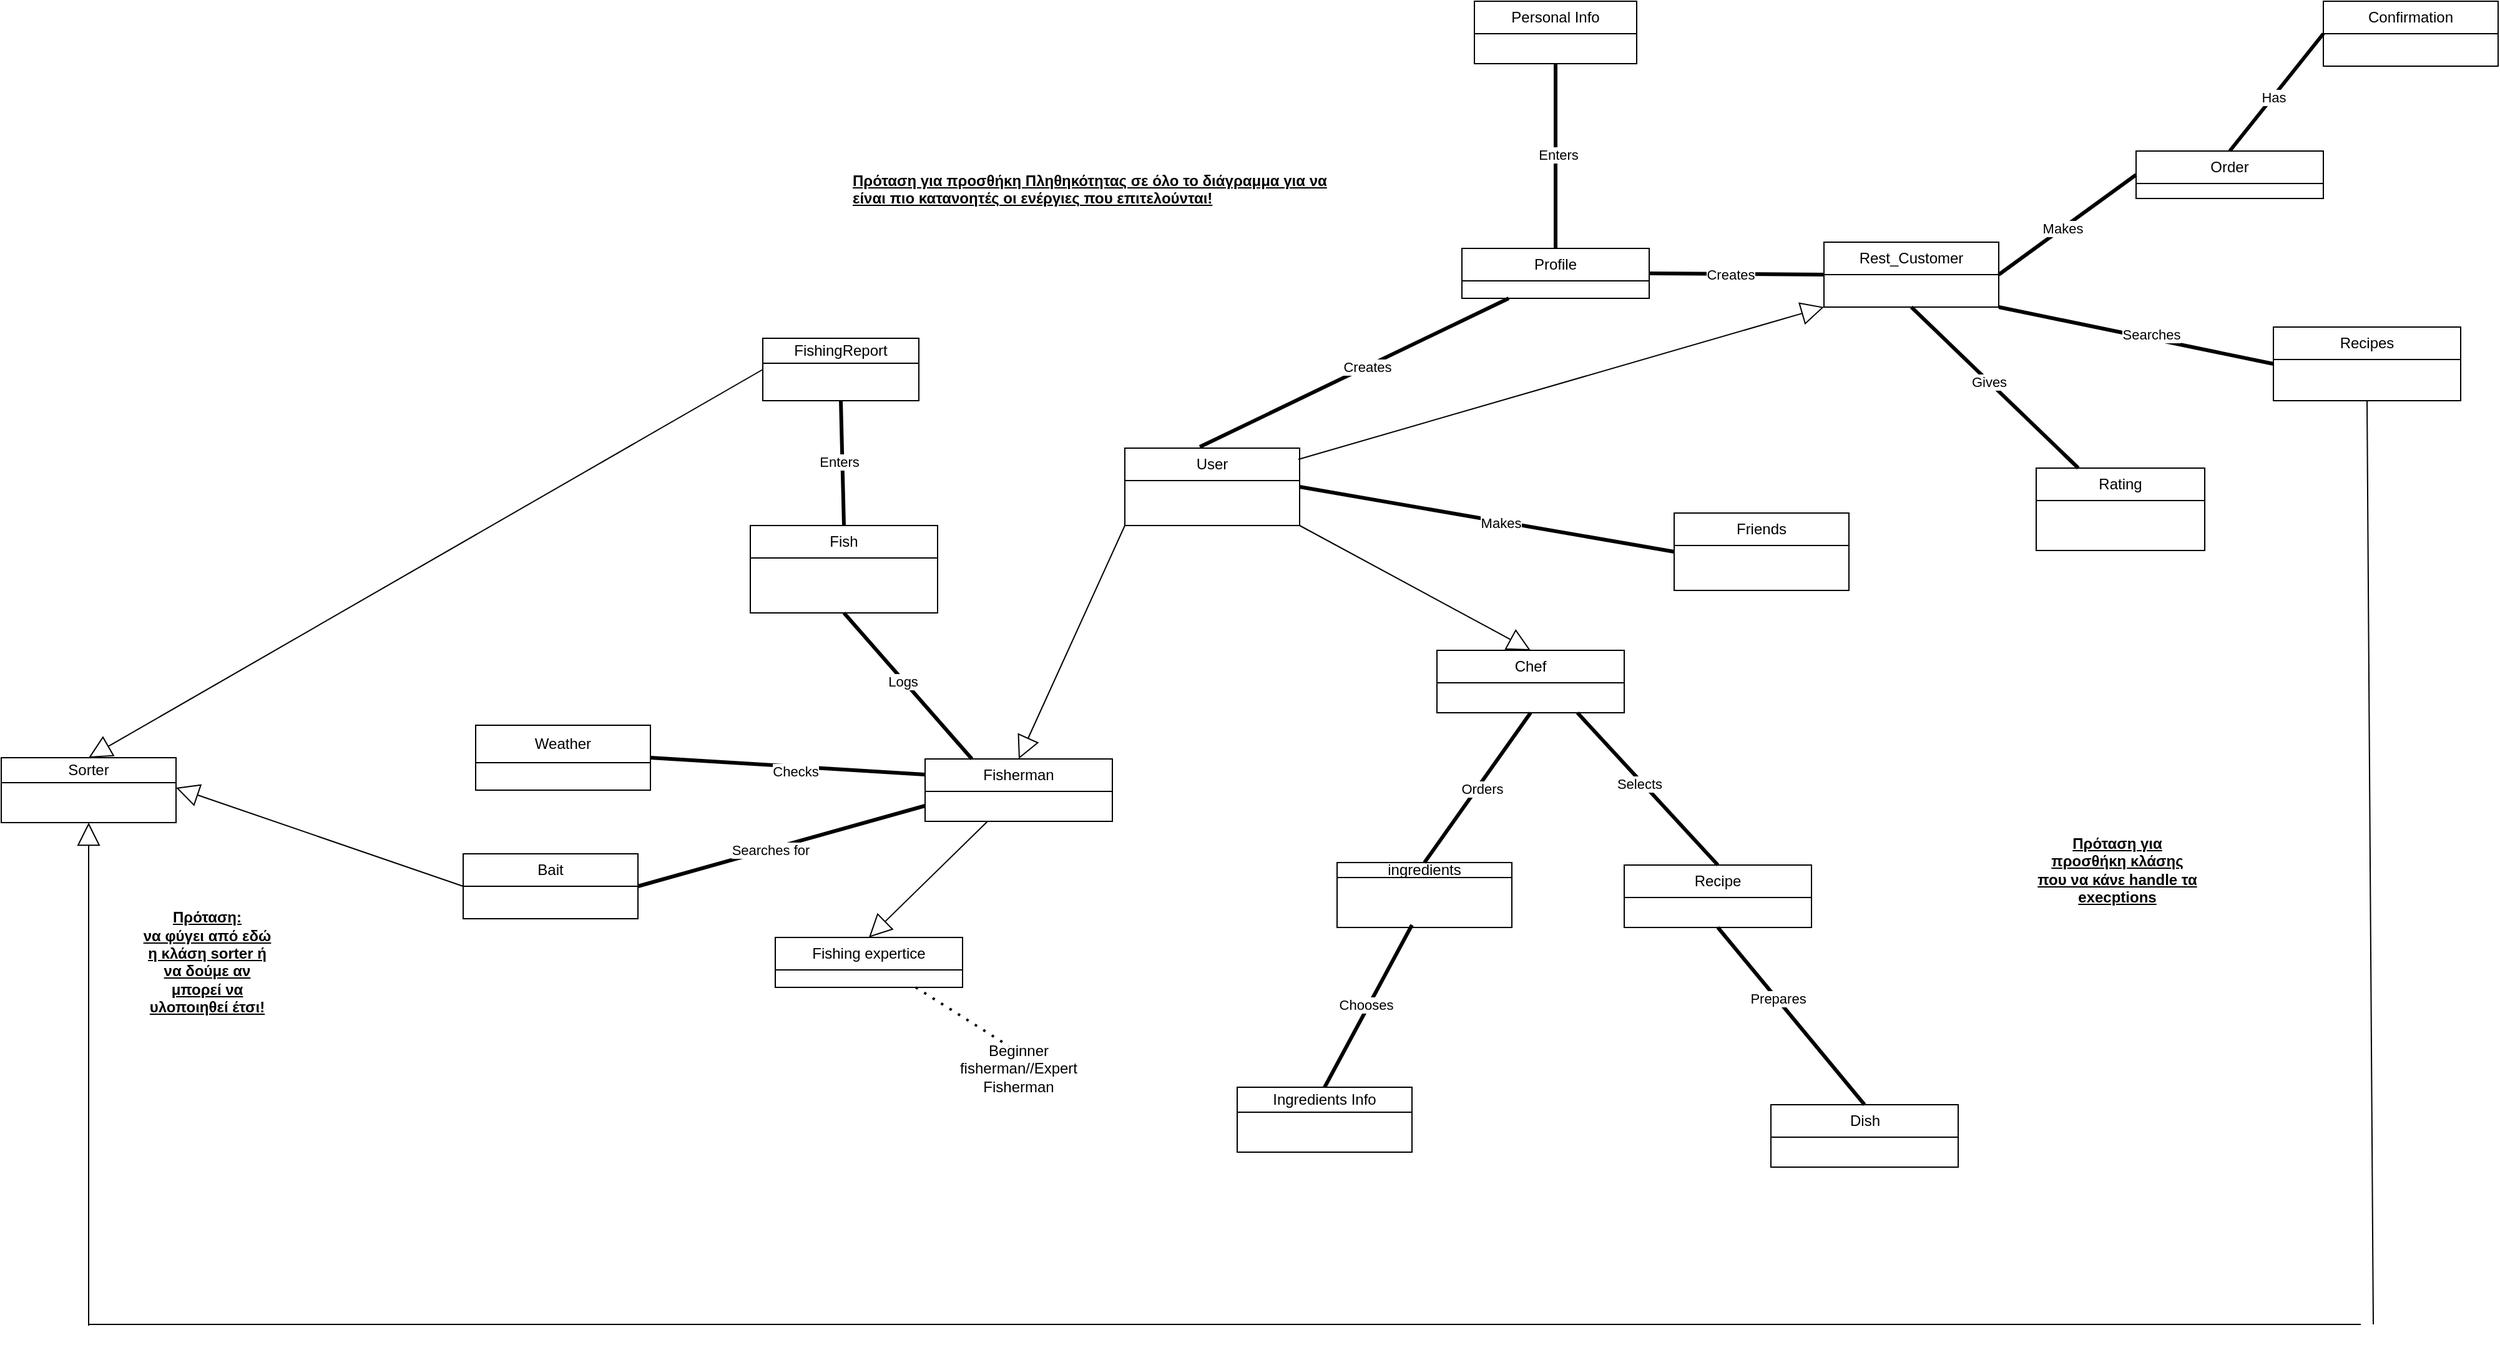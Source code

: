 <mxfile version="26.3.0">
  <diagram name="Page-1" id="0783ab3e-0a74-02c8-0abd-f7b4e66b4bec">
    <mxGraphModel dx="2645" dy="784" grid="1" gridSize="10" guides="1" tooltips="1" connect="1" arrows="1" fold="1" page="1" pageScale="1" pageWidth="850" pageHeight="1100" background="none" math="0" shadow="0">
      <root>
        <mxCell id="0" />
        <mxCell id="1" parent="0" />
        <mxCell id="9kzETTMTDvsTJWJQEYAj-15" value="User" style="swimlane;fontStyle=0;childLayout=stackLayout;horizontal=1;startSize=26;fillColor=none;horizontalStack=0;resizeParent=1;resizeParentMax=0;resizeLast=0;collapsible=1;marginBottom=0;whiteSpace=wrap;html=1;" parent="1" vertex="1">
          <mxGeometry x="-270" y="508" width="140" height="62" as="geometry">
            <mxRectangle x="350" y="460" width="100" height="30" as="alternateBounds" />
          </mxGeometry>
        </mxCell>
        <mxCell id="9kzETTMTDvsTJWJQEYAj-19" value="Profile" style="swimlane;fontStyle=0;childLayout=stackLayout;horizontal=1;startSize=26;fillColor=none;horizontalStack=0;resizeParent=1;resizeParentMax=0;resizeLast=0;collapsible=1;marginBottom=0;whiteSpace=wrap;html=1;" parent="1" vertex="1">
          <mxGeometry y="348" width="150" height="40" as="geometry">
            <mxRectangle x="580" y="461" width="70" height="30" as="alternateBounds" />
          </mxGeometry>
        </mxCell>
        <mxCell id="9kzETTMTDvsTJWJQEYAj-29" value="Rest_Customer" style="swimlane;fontStyle=0;childLayout=stackLayout;horizontal=1;startSize=26;fillColor=none;horizontalStack=0;resizeParent=1;resizeParentMax=0;resizeLast=0;collapsible=1;marginBottom=0;whiteSpace=wrap;html=1;" parent="1" vertex="1">
          <mxGeometry x="290" y="343" width="140" height="52" as="geometry">
            <mxRectangle x="350" y="460" width="100" height="30" as="alternateBounds" />
          </mxGeometry>
        </mxCell>
        <mxCell id="9kzETTMTDvsTJWJQEYAj-43" value="Bait" style="swimlane;fontStyle=0;childLayout=stackLayout;horizontal=1;startSize=26;fillColor=none;horizontalStack=0;resizeParent=1;resizeParentMax=0;resizeLast=0;collapsible=1;marginBottom=0;whiteSpace=wrap;html=1;" parent="1" vertex="1">
          <mxGeometry x="-800" y="833" width="140" height="52" as="geometry">
            <mxRectangle x="350" y="460" width="100" height="30" as="alternateBounds" />
          </mxGeometry>
        </mxCell>
        <mxCell id="9kzETTMTDvsTJWJQEYAj-50" value="ingredients" style="swimlane;fontStyle=0;childLayout=stackLayout;horizontal=1;startSize=12;fillColor=none;horizontalStack=0;resizeParent=1;resizeParentMax=0;resizeLast=0;collapsible=1;marginBottom=0;whiteSpace=wrap;html=1;" parent="1" vertex="1">
          <mxGeometry x="-100" y="840" width="140" height="52" as="geometry">
            <mxRectangle x="350" y="460" width="100" height="30" as="alternateBounds" />
          </mxGeometry>
        </mxCell>
        <mxCell id="9kzETTMTDvsTJWJQEYAj-67" value="Fish" style="swimlane;fontStyle=0;childLayout=stackLayout;horizontal=1;startSize=26;fillColor=none;horizontalStack=0;resizeParent=1;resizeParentMax=0;resizeLast=0;collapsible=1;marginBottom=0;whiteSpace=wrap;html=1;" parent="1" vertex="1">
          <mxGeometry x="-570" y="570" width="150" height="70" as="geometry">
            <mxRectangle x="580" y="461" width="70" height="30" as="alternateBounds" />
          </mxGeometry>
        </mxCell>
        <mxCell id="9kzETTMTDvsTJWJQEYAj-69" value="&lt;div&gt;Order&lt;/div&gt;" style="swimlane;fontStyle=0;childLayout=stackLayout;horizontal=1;startSize=26;fillColor=none;horizontalStack=0;resizeParent=1;resizeParentMax=0;resizeLast=0;collapsible=1;marginBottom=0;whiteSpace=wrap;html=1;" parent="1" vertex="1">
          <mxGeometry x="540" y="270" width="150" height="38" as="geometry">
            <mxRectangle x="580" y="461" width="70" height="30" as="alternateBounds" />
          </mxGeometry>
        </mxCell>
        <mxCell id="9kzETTMTDvsTJWJQEYAj-88" value="Weather" style="swimlane;fontStyle=0;childLayout=stackLayout;horizontal=1;startSize=30;fillColor=none;horizontalStack=0;resizeParent=1;resizeParentMax=0;resizeLast=0;collapsible=1;marginBottom=0;whiteSpace=wrap;html=1;" parent="1" vertex="1">
          <mxGeometry x="-790" y="730" width="140" height="52" as="geometry">
            <mxRectangle x="350" y="460" width="100" height="30" as="alternateBounds" />
          </mxGeometry>
        </mxCell>
        <mxCell id="9kzETTMTDvsTJWJQEYAj-95" value="Rating" style="swimlane;fontStyle=0;childLayout=stackLayout;horizontal=1;startSize=26;fillColor=none;horizontalStack=0;resizeParent=1;resizeParentMax=0;resizeLast=0;collapsible=1;marginBottom=0;whiteSpace=wrap;html=1;" parent="1" vertex="1">
          <mxGeometry x="460" y="524" width="135" height="66" as="geometry">
            <mxRectangle x="580" y="461" width="70" height="30" as="alternateBounds" />
          </mxGeometry>
        </mxCell>
        <mxCell id="cK02aoGFD56z1Gf120GQ-123" value="Fisherman" style="swimlane;fontStyle=0;childLayout=stackLayout;horizontal=1;startSize=26;fillColor=none;horizontalStack=0;resizeParent=1;resizeParentMax=0;resizeLast=0;collapsible=1;marginBottom=0;whiteSpace=wrap;html=1;" parent="1" vertex="1">
          <mxGeometry x="-430" y="757" width="150" height="50" as="geometry">
            <mxRectangle x="580" y="461" width="70" height="30" as="alternateBounds" />
          </mxGeometry>
        </mxCell>
        <mxCell id="cK02aoGFD56z1Gf120GQ-124" value="Chef" style="swimlane;fontStyle=0;childLayout=stackLayout;horizontal=1;startSize=26;fillColor=none;horizontalStack=0;resizeParent=1;resizeParentMax=0;resizeLast=0;collapsible=1;marginBottom=0;whiteSpace=wrap;html=1;" parent="1" vertex="1">
          <mxGeometry x="-20" y="670" width="150" height="50" as="geometry">
            <mxRectangle x="580" y="461" width="70" height="30" as="alternateBounds" />
          </mxGeometry>
        </mxCell>
        <mxCell id="cK02aoGFD56z1Gf120GQ-125" value="Fishing expertice" style="swimlane;fontStyle=0;childLayout=stackLayout;horizontal=1;startSize=26;fillColor=none;horizontalStack=0;resizeParent=1;resizeParentMax=0;resizeLast=0;collapsible=1;marginBottom=0;whiteSpace=wrap;html=1;" parent="1" vertex="1">
          <mxGeometry x="-550" y="900" width="150" height="40" as="geometry">
            <mxRectangle x="580" y="461" width="70" height="30" as="alternateBounds" />
          </mxGeometry>
        </mxCell>
        <mxCell id="cK02aoGFD56z1Gf120GQ-137" value="" style="endArrow=none;startArrow=none;endFill=0;startFill=0;endSize=8;html=1;verticalAlign=bottom;labelBackgroundColor=none;strokeWidth=3;rounded=0;entryX=0;entryY=0.25;entryDx=0;entryDy=0;exitX=1;exitY=0.5;exitDx=0;exitDy=0;" parent="1" source="9kzETTMTDvsTJWJQEYAj-88" target="cK02aoGFD56z1Gf120GQ-123" edge="1">
          <mxGeometry width="160" relative="1" as="geometry">
            <mxPoint x="-460" y="572" as="sourcePoint" />
            <mxPoint x="-300" y="572" as="targetPoint" />
          </mxGeometry>
        </mxCell>
        <mxCell id="cK02aoGFD56z1Gf120GQ-138" value="Checks" style="edgeLabel;html=1;align=center;verticalAlign=middle;resizable=0;points=[];" parent="cK02aoGFD56z1Gf120GQ-137" vertex="1" connectable="0">
          <mxGeometry x="0.052" y="-5" relative="1" as="geometry">
            <mxPoint y="-1" as="offset" />
          </mxGeometry>
        </mxCell>
        <mxCell id="cK02aoGFD56z1Gf120GQ-141" value="" style="endArrow=none;startArrow=none;endFill=0;startFill=0;endSize=8;html=1;verticalAlign=bottom;labelBackgroundColor=none;strokeWidth=3;rounded=0;entryX=0;entryY=0.75;entryDx=0;entryDy=0;exitX=1;exitY=0.5;exitDx=0;exitDy=0;" parent="1" source="9kzETTMTDvsTJWJQEYAj-43" target="cK02aoGFD56z1Gf120GQ-123" edge="1">
          <mxGeometry width="160" relative="1" as="geometry">
            <mxPoint x="-400" y="660" as="sourcePoint" />
            <mxPoint x="-215" y="850" as="targetPoint" />
          </mxGeometry>
        </mxCell>
        <mxCell id="cK02aoGFD56z1Gf120GQ-143" value="Searches for" style="edgeLabel;html=1;align=center;verticalAlign=middle;resizable=0;points=[];" parent="cK02aoGFD56z1Gf120GQ-141" vertex="1" connectable="0">
          <mxGeometry x="-0.081" relative="1" as="geometry">
            <mxPoint as="offset" />
          </mxGeometry>
        </mxCell>
        <mxCell id="mQlcEHzgQ4prbf6QyxQu-33" value="" style="endArrow=block;endSize=16;endFill=0;html=1;rounded=0;exitX=0;exitY=1;exitDx=0;exitDy=0;entryX=0.5;entryY=0;entryDx=0;entryDy=0;" parent="1" source="9kzETTMTDvsTJWJQEYAj-15" target="cK02aoGFD56z1Gf120GQ-123" edge="1">
          <mxGeometry width="160" relative="1" as="geometry">
            <mxPoint x="10" y="490" as="sourcePoint" />
            <mxPoint x="75" y="500" as="targetPoint" />
          </mxGeometry>
        </mxCell>
        <mxCell id="cK02aoGFD56z1Gf120GQ-151" value="" style="endArrow=none;startArrow=none;endFill=0;startFill=0;endSize=8;html=1;verticalAlign=bottom;labelBackgroundColor=none;strokeWidth=3;rounded=0;entryX=0.25;entryY=0;entryDx=0;entryDy=0;exitX=0.5;exitY=1;exitDx=0;exitDy=0;" parent="1" source="9kzETTMTDvsTJWJQEYAj-67" target="cK02aoGFD56z1Gf120GQ-123" edge="1">
          <mxGeometry width="160" relative="1" as="geometry">
            <mxPoint x="-370" y="350" as="sourcePoint" />
            <mxPoint x="-140" y="488" as="targetPoint" />
          </mxGeometry>
        </mxCell>
        <mxCell id="cK02aoGFD56z1Gf120GQ-155" value="Logs" style="edgeLabel;html=1;align=center;verticalAlign=middle;resizable=0;points=[];" parent="cK02aoGFD56z1Gf120GQ-151" vertex="1" connectable="0">
          <mxGeometry x="-0.082" y="-1" relative="1" as="geometry">
            <mxPoint as="offset" />
          </mxGeometry>
        </mxCell>
        <mxCell id="cK02aoGFD56z1Gf120GQ-157" value="" style="endArrow=none;startArrow=none;endFill=0;startFill=0;endSize=8;html=1;verticalAlign=bottom;labelBackgroundColor=none;strokeWidth=3;rounded=0;entryX=0.5;entryY=1;entryDx=0;entryDy=0;exitX=0.5;exitY=0;exitDx=0;exitDy=0;" parent="1" source="9kzETTMTDvsTJWJQEYAj-50" target="cK02aoGFD56z1Gf120GQ-124" edge="1">
          <mxGeometry width="160" relative="1" as="geometry">
            <mxPoint x="480" y="300" as="sourcePoint" />
            <mxPoint x="710" y="438" as="targetPoint" />
          </mxGeometry>
        </mxCell>
        <mxCell id="cK02aoGFD56z1Gf120GQ-177" value="Orders" style="edgeLabel;html=1;align=center;verticalAlign=middle;resizable=0;points=[];" parent="cK02aoGFD56z1Gf120GQ-157" vertex="1" connectable="0">
          <mxGeometry x="0.018" y="-3" relative="1" as="geometry">
            <mxPoint as="offset" />
          </mxGeometry>
        </mxCell>
        <mxCell id="cK02aoGFD56z1Gf120GQ-167" value="" style="endArrow=block;endSize=16;endFill=0;html=1;rounded=0;exitX=1;exitY=1;exitDx=0;exitDy=0;entryX=0.5;entryY=0;entryDx=0;entryDy=0;" parent="1" source="9kzETTMTDvsTJWJQEYAj-15" target="cK02aoGFD56z1Gf120GQ-124" edge="1">
          <mxGeometry width="160" relative="1" as="geometry">
            <mxPoint x="260" y="378" as="sourcePoint" />
            <mxPoint x="260" y="500" as="targetPoint" />
          </mxGeometry>
        </mxCell>
        <mxCell id="GBRJXe8QP-XChiDNGdr2-5" value="" style="endArrow=none;startArrow=none;endFill=0;startFill=0;endSize=8;html=1;verticalAlign=bottom;labelBackgroundColor=none;strokeWidth=3;rounded=0;entryX=0.25;entryY=0;entryDx=0;entryDy=0;exitX=0.5;exitY=1;exitDx=0;exitDy=0;" parent="1" source="9kzETTMTDvsTJWJQEYAj-29" target="9kzETTMTDvsTJWJQEYAj-95" edge="1">
          <mxGeometry width="160" relative="1" as="geometry">
            <mxPoint x="150" y="629" as="sourcePoint" />
            <mxPoint x="445" y="642" as="targetPoint" />
          </mxGeometry>
        </mxCell>
        <mxCell id="GBRJXe8QP-XChiDNGdr2-6" value="Gives" style="edgeLabel;html=1;align=center;verticalAlign=middle;resizable=0;points=[];" parent="GBRJXe8QP-XChiDNGdr2-5" connectable="0" vertex="1">
          <mxGeometry x="-0.081" relative="1" as="geometry">
            <mxPoint as="offset" />
          </mxGeometry>
        </mxCell>
        <mxCell id="GBRJXe8QP-XChiDNGdr2-9" value="" style="endArrow=none;startArrow=none;endFill=0;startFill=0;endSize=8;html=1;verticalAlign=bottom;labelBackgroundColor=none;strokeWidth=3;rounded=0;exitX=0.25;exitY=1;exitDx=0;exitDy=0;entryX=0.429;entryY=-0.016;entryDx=0;entryDy=0;entryPerimeter=0;" parent="1" source="9kzETTMTDvsTJWJQEYAj-19" target="9kzETTMTDvsTJWJQEYAj-15" edge="1">
          <mxGeometry width="160" relative="1" as="geometry">
            <mxPoint x="201" y="320" as="sourcePoint" />
            <mxPoint x="-120" y="440" as="targetPoint" />
          </mxGeometry>
        </mxCell>
        <mxCell id="GBRJXe8QP-XChiDNGdr2-10" value="Creates" style="edgeLabel;html=1;align=center;verticalAlign=middle;resizable=0;points=[];" parent="GBRJXe8QP-XChiDNGdr2-9" connectable="0" vertex="1">
          <mxGeometry x="-0.081" relative="1" as="geometry">
            <mxPoint as="offset" />
          </mxGeometry>
        </mxCell>
        <mxCell id="GBRJXe8QP-XChiDNGdr2-11" value="" style="endArrow=none;startArrow=none;endFill=0;startFill=0;endSize=8;html=1;verticalAlign=bottom;labelBackgroundColor=none;strokeWidth=3;rounded=0;entryX=0;entryY=0.5;entryDx=0;entryDy=0;exitX=1;exitY=0.5;exitDx=0;exitDy=0;" parent="1" source="9kzETTMTDvsTJWJQEYAj-19" target="9kzETTMTDvsTJWJQEYAj-29" edge="1">
          <mxGeometry width="160" relative="1" as="geometry">
            <mxPoint x="140" y="318" as="sourcePoint" />
            <mxPoint x="120" y="350" as="targetPoint" />
          </mxGeometry>
        </mxCell>
        <mxCell id="GBRJXe8QP-XChiDNGdr2-12" value="Creates" style="edgeLabel;html=1;align=center;verticalAlign=middle;resizable=0;points=[];" parent="GBRJXe8QP-XChiDNGdr2-11" connectable="0" vertex="1">
          <mxGeometry x="-0.081" relative="1" as="geometry">
            <mxPoint as="offset" />
          </mxGeometry>
        </mxCell>
        <mxCell id="GBRJXe8QP-XChiDNGdr2-14" value="" style="endArrow=none;startArrow=none;endFill=0;startFill=0;endSize=8;html=1;verticalAlign=bottom;labelBackgroundColor=none;strokeWidth=3;rounded=0;exitX=1;exitY=0.5;exitDx=0;exitDy=0;entryX=0;entryY=0.5;entryDx=0;entryDy=0;" parent="1" source="9kzETTMTDvsTJWJQEYAj-29" target="9kzETTMTDvsTJWJQEYAj-69" edge="1">
          <mxGeometry width="160" relative="1" as="geometry">
            <mxPoint x="340" y="402" as="sourcePoint" />
            <mxPoint x="460" y="410" as="targetPoint" />
          </mxGeometry>
        </mxCell>
        <mxCell id="GBRJXe8QP-XChiDNGdr2-15" value="Makes" style="edgeLabel;html=1;align=center;verticalAlign=middle;resizable=0;points=[];" parent="GBRJXe8QP-XChiDNGdr2-14" connectable="0" vertex="1">
          <mxGeometry x="-0.081" relative="1" as="geometry">
            <mxPoint as="offset" />
          </mxGeometry>
        </mxCell>
        <mxCell id="GBRJXe8QP-XChiDNGdr2-16" value="Confirmation" style="swimlane;fontStyle=0;childLayout=stackLayout;horizontal=1;startSize=26;fillColor=none;horizontalStack=0;resizeParent=1;resizeParentMax=0;resizeLast=0;collapsible=1;marginBottom=0;whiteSpace=wrap;html=1;" parent="1" vertex="1">
          <mxGeometry x="690" y="150" width="140" height="52" as="geometry">
            <mxRectangle x="350" y="460" width="100" height="30" as="alternateBounds" />
          </mxGeometry>
        </mxCell>
        <mxCell id="GBRJXe8QP-XChiDNGdr2-17" value="" style="endArrow=none;startArrow=none;endFill=0;startFill=0;endSize=8;html=1;verticalAlign=bottom;labelBackgroundColor=none;strokeWidth=3;rounded=0;exitX=0.5;exitY=0;exitDx=0;exitDy=0;entryX=0;entryY=0.5;entryDx=0;entryDy=0;" parent="1" source="9kzETTMTDvsTJWJQEYAj-69" target="GBRJXe8QP-XChiDNGdr2-16" edge="1">
          <mxGeometry width="160" relative="1" as="geometry">
            <mxPoint x="410" y="402" as="sourcePoint" />
            <mxPoint x="435" y="472" as="targetPoint" />
          </mxGeometry>
        </mxCell>
        <mxCell id="GBRJXe8QP-XChiDNGdr2-18" value="Has" style="edgeLabel;html=1;align=center;verticalAlign=middle;resizable=0;points=[];" parent="GBRJXe8QP-XChiDNGdr2-17" connectable="0" vertex="1">
          <mxGeometry x="-0.081" relative="1" as="geometry">
            <mxPoint as="offset" />
          </mxGeometry>
        </mxCell>
        <mxCell id="cK02aoGFD56z1Gf120GQ-181" value="" style="endArrow=none;startArrow=none;endFill=0;startFill=0;endSize=8;html=1;verticalAlign=bottom;labelBackgroundColor=none;strokeWidth=3;rounded=0;exitX=0.5;exitY=0;exitDx=0;exitDy=0;" parent="1" source="cK02aoGFD56z1Gf120GQ-183" edge="1">
          <mxGeometry width="160" relative="1" as="geometry">
            <mxPoint x="280" y="1000" as="sourcePoint" />
            <mxPoint x="-40" y="890" as="targetPoint" />
          </mxGeometry>
        </mxCell>
        <mxCell id="cK02aoGFD56z1Gf120GQ-184" value="Chooses" style="edgeLabel;html=1;align=center;verticalAlign=middle;resizable=0;points=[];" parent="cK02aoGFD56z1Gf120GQ-181" vertex="1" connectable="0">
          <mxGeometry x="0.004" y="3" relative="1" as="geometry">
            <mxPoint as="offset" />
          </mxGeometry>
        </mxCell>
        <mxCell id="cK02aoGFD56z1Gf120GQ-183" value="Ingredients Info" style="swimlane;fontStyle=0;childLayout=stackLayout;horizontal=1;startSize=20;fillColor=none;horizontalStack=0;resizeParent=1;resizeParentMax=0;resizeLast=0;collapsible=1;marginBottom=0;whiteSpace=wrap;html=1;" parent="1" vertex="1">
          <mxGeometry x="-180" y="1020" width="140" height="52" as="geometry">
            <mxRectangle x="350" y="460" width="100" height="30" as="alternateBounds" />
          </mxGeometry>
        </mxCell>
        <mxCell id="cK02aoGFD56z1Gf120GQ-192" value="" style="endArrow=none;startArrow=none;endFill=0;startFill=0;endSize=8;html=1;verticalAlign=bottom;labelBackgroundColor=none;strokeWidth=3;rounded=0;entryX=0.5;entryY=0;entryDx=0;entryDy=0;exitX=0.5;exitY=1;exitDx=0;exitDy=0;" parent="1" source="cK02aoGFD56z1Gf120GQ-196" target="9kzETTMTDvsTJWJQEYAj-67" edge="1">
          <mxGeometry width="160" relative="1" as="geometry">
            <mxPoint x="-380" y="540" as="sourcePoint" />
            <mxPoint x="-312" y="690" as="targetPoint" />
          </mxGeometry>
        </mxCell>
        <mxCell id="cK02aoGFD56z1Gf120GQ-195" value="Enters" style="edgeLabel;html=1;align=center;verticalAlign=middle;resizable=0;points=[];" parent="cK02aoGFD56z1Gf120GQ-192" vertex="1" connectable="0">
          <mxGeometry x="0.003" y="-3" relative="1" as="geometry">
            <mxPoint y="-1" as="offset" />
          </mxGeometry>
        </mxCell>
        <mxCell id="cK02aoGFD56z1Gf120GQ-196" value="FishingReport" style="swimlane;fontStyle=0;childLayout=stackLayout;horizontal=1;startSize=20;fillColor=none;horizontalStack=0;resizeParent=1;resizeParentMax=0;resizeLast=0;collapsible=1;marginBottom=0;whiteSpace=wrap;html=1;" parent="1" vertex="1">
          <mxGeometry x="-560" y="420" width="125" height="50" as="geometry">
            <mxRectangle x="350" y="460" width="100" height="30" as="alternateBounds" />
          </mxGeometry>
        </mxCell>
        <mxCell id="cK02aoGFD56z1Gf120GQ-208" value="Recipe" style="swimlane;fontStyle=0;childLayout=stackLayout;horizontal=1;startSize=26;fillColor=none;horizontalStack=0;resizeParent=1;resizeParentMax=0;resizeLast=0;collapsible=1;marginBottom=0;whiteSpace=wrap;html=1;" parent="1" vertex="1">
          <mxGeometry x="130" y="842" width="150" height="50" as="geometry">
            <mxRectangle x="580" y="461" width="70" height="30" as="alternateBounds" />
          </mxGeometry>
        </mxCell>
        <mxCell id="cK02aoGFD56z1Gf120GQ-211" value="" style="endArrow=none;startArrow=none;endFill=0;startFill=0;endSize=8;html=1;verticalAlign=bottom;labelBackgroundColor=none;strokeWidth=3;rounded=0;entryX=0.75;entryY=1;entryDx=0;entryDy=0;exitX=0.5;exitY=0;exitDx=0;exitDy=0;" parent="1" source="cK02aoGFD56z1Gf120GQ-208" target="cK02aoGFD56z1Gf120GQ-124" edge="1">
          <mxGeometry width="160" relative="1" as="geometry">
            <mxPoint x="450" y="740" as="sourcePoint" />
            <mxPoint x="745" y="594" as="targetPoint" />
          </mxGeometry>
        </mxCell>
        <mxCell id="cK02aoGFD56z1Gf120GQ-213" value="Selects" style="edgeLabel;html=1;align=center;verticalAlign=middle;resizable=0;points=[];" parent="cK02aoGFD56z1Gf120GQ-211" vertex="1" connectable="0">
          <mxGeometry x="0.088" y="2" relative="1" as="geometry">
            <mxPoint as="offset" />
          </mxGeometry>
        </mxCell>
        <mxCell id="cK02aoGFD56z1Gf120GQ-214" value="&lt;div&gt;Dish&lt;/div&gt;" style="swimlane;fontStyle=0;childLayout=stackLayout;horizontal=1;startSize=26;fillColor=none;horizontalStack=0;resizeParent=1;resizeParentMax=0;resizeLast=0;collapsible=1;marginBottom=0;whiteSpace=wrap;html=1;" parent="1" vertex="1">
          <mxGeometry x="247.5" y="1034" width="150" height="50" as="geometry">
            <mxRectangle x="580" y="461" width="70" height="30" as="alternateBounds" />
          </mxGeometry>
        </mxCell>
        <mxCell id="cK02aoGFD56z1Gf120GQ-215" value="" style="endArrow=none;startArrow=none;endFill=0;startFill=0;endSize=8;html=1;verticalAlign=bottom;labelBackgroundColor=none;strokeWidth=3;rounded=0;entryX=0.5;entryY=1;entryDx=0;entryDy=0;exitX=0.5;exitY=0;exitDx=0;exitDy=0;" parent="1" source="cK02aoGFD56z1Gf120GQ-214" target="cK02aoGFD56z1Gf120GQ-208" edge="1">
          <mxGeometry width="160" relative="1" as="geometry">
            <mxPoint x="507.5" y="914" as="sourcePoint" />
            <mxPoint x="210" y="892" as="targetPoint" />
          </mxGeometry>
        </mxCell>
        <mxCell id="cK02aoGFD56z1Gf120GQ-217" value="Prepares" style="edgeLabel;html=1;align=center;verticalAlign=middle;resizable=0;points=[];" parent="cK02aoGFD56z1Gf120GQ-215" vertex="1" connectable="0">
          <mxGeometry x="0.192" y="-1" relative="1" as="geometry">
            <mxPoint as="offset" />
          </mxGeometry>
        </mxCell>
        <mxCell id="cK02aoGFD56z1Gf120GQ-222" value="Sorter" style="swimlane;fontStyle=0;childLayout=stackLayout;horizontal=1;startSize=20;fillColor=none;horizontalStack=0;resizeParent=1;resizeParentMax=0;resizeLast=0;collapsible=1;marginBottom=0;whiteSpace=wrap;html=1;" parent="1" vertex="1">
          <mxGeometry x="-1170" y="756" width="140" height="52" as="geometry">
            <mxRectangle x="350" y="460" width="100" height="30" as="alternateBounds" />
          </mxGeometry>
        </mxCell>
        <mxCell id="cK02aoGFD56z1Gf120GQ-235" value="" style="endArrow=none;startArrow=none;endFill=0;startFill=0;endSize=8;html=1;verticalAlign=bottom;labelBackgroundColor=none;strokeWidth=3;rounded=0;exitX=0.5;exitY=0;exitDx=0;exitDy=0;entryX=0.5;entryY=1;entryDx=0;entryDy=0;" parent="1" source="9kzETTMTDvsTJWJQEYAj-19" target="cK02aoGFD56z1Gf120GQ-238" edge="1">
          <mxGeometry width="160" relative="1" as="geometry">
            <mxPoint x="100" y="180" as="sourcePoint" />
            <mxPoint x="80" y="110" as="targetPoint" />
          </mxGeometry>
        </mxCell>
        <mxCell id="cK02aoGFD56z1Gf120GQ-237" value="Enters" style="edgeLabel;html=1;align=center;verticalAlign=middle;resizable=0;points=[];" parent="cK02aoGFD56z1Gf120GQ-235" vertex="1" connectable="0">
          <mxGeometry x="0.012" y="-2" relative="1" as="geometry">
            <mxPoint as="offset" />
          </mxGeometry>
        </mxCell>
        <mxCell id="cK02aoGFD56z1Gf120GQ-238" value="Personal Info" style="swimlane;fontStyle=0;childLayout=stackLayout;horizontal=1;startSize=26;fillColor=none;horizontalStack=0;resizeParent=1;resizeParentMax=0;resizeLast=0;collapsible=1;marginBottom=0;whiteSpace=wrap;html=1;" parent="1" vertex="1">
          <mxGeometry x="10" y="150" width="130" height="50" as="geometry">
            <mxRectangle x="580" y="461" width="70" height="30" as="alternateBounds" />
          </mxGeometry>
        </mxCell>
        <mxCell id="cK02aoGFD56z1Gf120GQ-255" value="" style="endArrow=none;startArrow=none;endFill=0;startFill=0;endSize=8;html=1;verticalAlign=bottom;labelBackgroundColor=none;strokeWidth=3;rounded=0;exitX=1;exitY=1;exitDx=0;exitDy=0;entryX=0;entryY=0.5;entryDx=0;entryDy=0;" parent="1" source="9kzETTMTDvsTJWJQEYAj-29" target="cK02aoGFD56z1Gf120GQ-257" edge="1">
          <mxGeometry width="160" relative="1" as="geometry">
            <mxPoint x="580" y="430" as="sourcePoint" />
            <mxPoint x="700" y="430" as="targetPoint" />
          </mxGeometry>
        </mxCell>
        <mxCell id="cK02aoGFD56z1Gf120GQ-258" value="Searches" style="edgeLabel;html=1;align=center;verticalAlign=middle;resizable=0;points=[];" parent="cK02aoGFD56z1Gf120GQ-255" vertex="1" connectable="0">
          <mxGeometry x="0.115" y="4" relative="1" as="geometry">
            <mxPoint x="-1" as="offset" />
          </mxGeometry>
        </mxCell>
        <mxCell id="cK02aoGFD56z1Gf120GQ-257" value="Recipes" style="swimlane;fontStyle=0;childLayout=stackLayout;horizontal=1;startSize=26;fillColor=none;horizontalStack=0;resizeParent=1;resizeParentMax=0;resizeLast=0;collapsible=1;marginBottom=0;whiteSpace=wrap;html=1;" parent="1" vertex="1">
          <mxGeometry x="650" y="411" width="150" height="59" as="geometry">
            <mxRectangle x="580" y="461" width="70" height="30" as="alternateBounds" />
          </mxGeometry>
        </mxCell>
        <mxCell id="cK02aoGFD56z1Gf120GQ-272" value="Friends" style="swimlane;fontStyle=0;childLayout=stackLayout;horizontal=1;startSize=26;fillColor=none;horizontalStack=0;resizeParent=1;resizeParentMax=0;resizeLast=0;collapsible=1;marginBottom=0;whiteSpace=wrap;html=1;" parent="1" vertex="1">
          <mxGeometry x="170" y="560" width="140" height="62" as="geometry">
            <mxRectangle x="350" y="460" width="100" height="30" as="alternateBounds" />
          </mxGeometry>
        </mxCell>
        <mxCell id="cK02aoGFD56z1Gf120GQ-273" value="" style="endArrow=none;startArrow=none;endFill=0;startFill=0;endSize=8;html=1;verticalAlign=bottom;labelBackgroundColor=none;strokeWidth=3;rounded=0;exitX=0;exitY=0.5;exitDx=0;exitDy=0;entryX=1;entryY=0.5;entryDx=0;entryDy=0;" parent="1" source="cK02aoGFD56z1Gf120GQ-272" target="9kzETTMTDvsTJWJQEYAj-15" edge="1">
          <mxGeometry width="160" relative="1" as="geometry">
            <mxPoint x="40" y="510" as="sourcePoint" />
            <mxPoint x="30" y="580" as="targetPoint" />
          </mxGeometry>
        </mxCell>
        <mxCell id="cK02aoGFD56z1Gf120GQ-278" value="Makes" style="edgeLabel;html=1;align=center;verticalAlign=middle;resizable=0;points=[];" parent="cK02aoGFD56z1Gf120GQ-273" vertex="1" connectable="0">
          <mxGeometry x="-0.075" y="1" relative="1" as="geometry">
            <mxPoint as="offset" />
          </mxGeometry>
        </mxCell>
        <mxCell id="RsBH3FpBVpJ5FogJQQQI-3" value="" style="endArrow=block;endSize=16;endFill=0;html=1;rounded=0;entryX=0.5;entryY=0;entryDx=0;entryDy=0;exitX=0;exitY=0.5;exitDx=0;exitDy=0;" parent="1" source="cK02aoGFD56z1Gf120GQ-196" edge="1">
          <mxGeometry width="160" relative="1" as="geometry">
            <mxPoint x="-570" y="450" as="sourcePoint" />
            <mxPoint x="-1100" y="756" as="targetPoint" />
          </mxGeometry>
        </mxCell>
        <mxCell id="RsBH3FpBVpJ5FogJQQQI-4" value="" style="endArrow=block;endSize=16;endFill=0;html=1;rounded=0;exitX=0;exitY=0.5;exitDx=0;exitDy=0;" parent="1" source="9kzETTMTDvsTJWJQEYAj-43" edge="1">
          <mxGeometry width="160" relative="1" as="geometry">
            <mxPoint x="-550" y="455" as="sourcePoint" />
            <mxPoint x="-1030" y="780" as="targetPoint" />
          </mxGeometry>
        </mxCell>
        <mxCell id="RsBH3FpBVpJ5FogJQQQI-5" value="" style="endArrow=block;endSize=16;endFill=0;html=1;rounded=0;entryX=0.5;entryY=0;entryDx=0;entryDy=0;exitX=0;exitY=0.5;exitDx=0;exitDy=0;" parent="1" target="cK02aoGFD56z1Gf120GQ-125" edge="1">
          <mxGeometry width="160" relative="1" as="geometry">
            <mxPoint x="-380" y="807" as="sourcePoint" />
            <mxPoint x="-920" y="1118" as="targetPoint" />
          </mxGeometry>
        </mxCell>
        <mxCell id="RsBH3FpBVpJ5FogJQQQI-8" value="" style="endArrow=block;endSize=16;endFill=0;html=1;rounded=0;entryX=0.5;entryY=1;entryDx=0;entryDy=0;" parent="1" target="cK02aoGFD56z1Gf120GQ-222" edge="1">
          <mxGeometry width="160" relative="1" as="geometry">
            <mxPoint x="-1100" y="1211" as="sourcePoint" />
            <mxPoint x="-1170" y="930" as="targetPoint" />
          </mxGeometry>
        </mxCell>
        <mxCell id="RsBH3FpBVpJ5FogJQQQI-9" value="" style="endArrow=none;html=1;rounded=0;" parent="1" edge="1">
          <mxGeometry width="50" height="50" relative="1" as="geometry">
            <mxPoint x="-1100" y="1210" as="sourcePoint" />
            <mxPoint x="720" y="1210" as="targetPoint" />
          </mxGeometry>
        </mxCell>
        <mxCell id="RsBH3FpBVpJ5FogJQQQI-10" value="" style="endArrow=none;html=1;rounded=0;entryX=0.5;entryY=1;entryDx=0;entryDy=0;" parent="1" edge="1" target="cK02aoGFD56z1Gf120GQ-257">
          <mxGeometry width="50" height="50" relative="1" as="geometry">
            <mxPoint x="730" y="1210" as="sourcePoint" />
            <mxPoint x="710" y="480" as="targetPoint" />
          </mxGeometry>
        </mxCell>
        <mxCell id="0oGXfinGUsQ3fprHd6LS-1" value="" style="endArrow=block;endSize=16;endFill=0;html=1;rounded=0;exitX=0.993;exitY=0.145;exitDx=0;exitDy=0;entryX=0;entryY=1;entryDx=0;entryDy=0;exitPerimeter=0;" edge="1" parent="1" source="9kzETTMTDvsTJWJQEYAj-15" target="9kzETTMTDvsTJWJQEYAj-29">
          <mxGeometry width="160" relative="1" as="geometry">
            <mxPoint x="-100" y="470" as="sourcePoint" />
            <mxPoint x="75" y="570" as="targetPoint" />
          </mxGeometry>
        </mxCell>
        <mxCell id="0oGXfinGUsQ3fprHd6LS-2" value="&lt;b&gt;&lt;u&gt;Πρόταση:&lt;br&gt;να φύγει από εδώ η κλάση sorter ή να δούμε αν μπορεί να υλοποιηθεί έτσι!&lt;/u&gt;&lt;/b&gt;&lt;div&gt;&lt;b&gt;&lt;u&gt;&lt;br&gt;&lt;/u&gt;&lt;/b&gt;&lt;/div&gt;" style="text;html=1;align=center;verticalAlign=middle;whiteSpace=wrap;rounded=0;" vertex="1" parent="1">
          <mxGeometry x="-1060" y="872" width="110" height="110" as="geometry" />
        </mxCell>
        <mxCell id="0oGXfinGUsQ3fprHd6LS-4" value="&lt;b&gt;&lt;u&gt;Πρόταση για προσθήκη κλάσης που να κάνε handle τα execptions&lt;/u&gt;&lt;/b&gt;" style="text;html=1;align=center;verticalAlign=middle;whiteSpace=wrap;rounded=0;" vertex="1" parent="1">
          <mxGeometry x="460" y="800" width="130" height="92" as="geometry" />
        </mxCell>
        <mxCell id="0oGXfinGUsQ3fprHd6LS-5" value="&lt;b&gt;&lt;u&gt;Πρόταση για προσθήκη Πληθηκότητας σε όλο το διάγραμμα για να είναι πιο κατανοητές οι ενέργιες που επιτελούνται!&lt;/u&gt;&lt;/b&gt;" style="text;whiteSpace=wrap;html=1;" vertex="1" parent="1">
          <mxGeometry x="-490" y="280" width="410" height="60" as="geometry" />
        </mxCell>
        <mxCell id="0oGXfinGUsQ3fprHd6LS-6" value="" style="endArrow=none;dashed=1;html=1;dashPattern=1 3;strokeWidth=2;rounded=0;exitX=0.75;exitY=1;exitDx=0;exitDy=0;entryX=0.443;entryY=-0.1;entryDx=0;entryDy=0;entryPerimeter=0;" edge="1" parent="1" source="cK02aoGFD56z1Gf120GQ-125" target="0oGXfinGUsQ3fprHd6LS-7">
          <mxGeometry width="50" height="50" relative="1" as="geometry">
            <mxPoint x="-360" y="922" as="sourcePoint" />
            <mxPoint x="-340" y="970" as="targetPoint" />
          </mxGeometry>
        </mxCell>
        <mxCell id="0oGXfinGUsQ3fprHd6LS-7" value="Beginner fisherman//Expert Fisherman" style="text;html=1;align=center;verticalAlign=middle;whiteSpace=wrap;rounded=0;" vertex="1" parent="1">
          <mxGeometry x="-425" y="990" width="140" height="30" as="geometry" />
        </mxCell>
      </root>
    </mxGraphModel>
  </diagram>
</mxfile>
